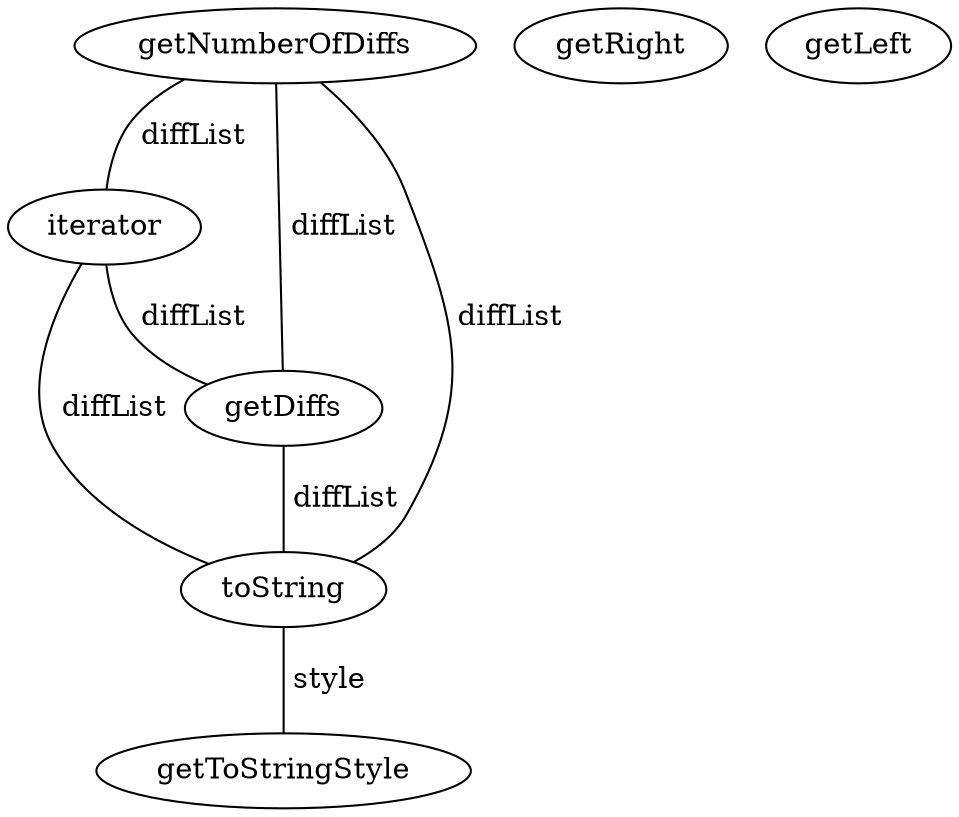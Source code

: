 digraph G {
getNumberOfDiffs;
iterator;
getRight;
getDiffs;
toString;
getLeft;
getToStringStyle;
getNumberOfDiffs -> iterator [label=" diffList", dir=none];
getNumberOfDiffs -> getDiffs [label=" diffList", dir=none];
getNumberOfDiffs -> toString [label=" diffList", dir=none];
iterator -> getDiffs [label=" diffList", dir=none];
iterator -> toString [label=" diffList", dir=none];
getDiffs -> toString [label=" diffList", dir=none];
toString -> getToStringStyle [label=" style", dir=none];
}
